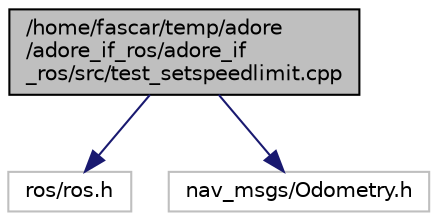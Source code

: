 digraph "/home/fascar/temp/adore/adore_if_ros/adore_if_ros/src/test_setspeedlimit.cpp"
{
 // LATEX_PDF_SIZE
  edge [fontname="Helvetica",fontsize="10",labelfontname="Helvetica",labelfontsize="10"];
  node [fontname="Helvetica",fontsize="10",shape=record];
  Node1 [label="/home/fascar/temp/adore\l/adore_if_ros/adore_if\l_ros/src/test_setspeedlimit.cpp",height=0.2,width=0.4,color="black", fillcolor="grey75", style="filled", fontcolor="black",tooltip=" "];
  Node1 -> Node2 [color="midnightblue",fontsize="10",style="solid",fontname="Helvetica"];
  Node2 [label="ros/ros.h",height=0.2,width=0.4,color="grey75", fillcolor="white", style="filled",tooltip=" "];
  Node1 -> Node3 [color="midnightblue",fontsize="10",style="solid",fontname="Helvetica"];
  Node3 [label="nav_msgs/Odometry.h",height=0.2,width=0.4,color="grey75", fillcolor="white", style="filled",tooltip=" "];
}
